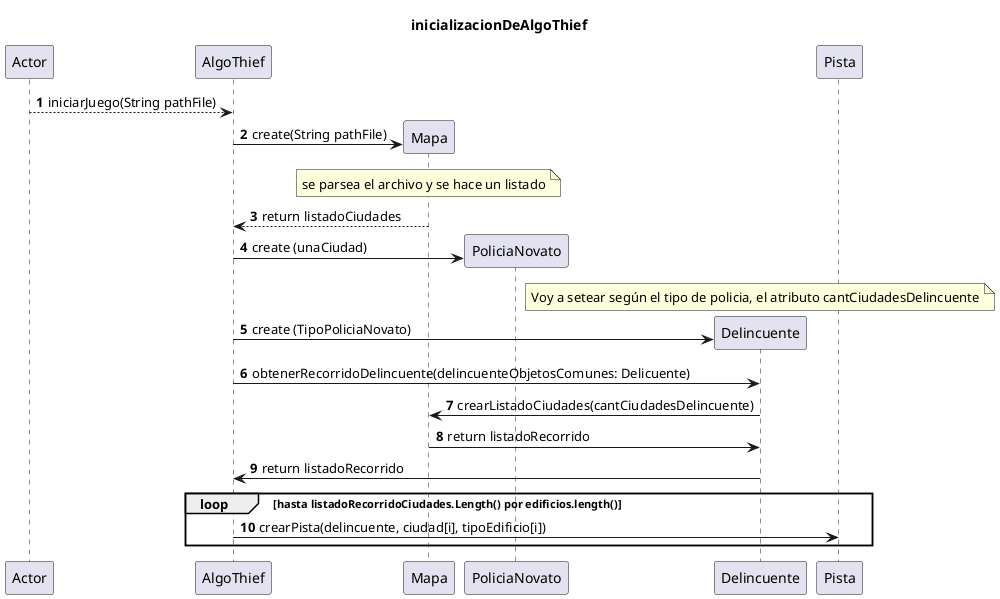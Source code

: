 @startuml
'https://plantuml.com/sequence-diagram
title: inicializacionDeAlgoThief
autonumber

Actor --> AlgoThief: iniciarJuego(String pathFile)

create Mapa
AlgoThief -> Mapa : create(String pathFile)
note over Mapa: se parsea el archivo y se hace un listado
Mapa --> AlgoThief : return listadoCiudades


 /'loop hasta listadoRecorrido.Length()
            Mapa -> Mapa:
  end'/
/'create Ciudad
Mapa -> Ciudad : create'/


/'AlgoThief --> Mapa: getCiudadAleatoria()
Mapa --> AlgoThief : unaCiudad'/

/'AlgoThief --> AcademiaPolicia : crearPolicia(1)'/
/'AcademiaPolicia --> AlgoThief : unPoliciaNovato'/

create PoliciaNovato
AlgoThief -> PoliciaNovato : create (unaCiudad)

note over Delincuente: Voy a setear según el tipo de policia, el atributo cantCiudadesDelincuente

create Delincuente
AlgoThief -> Delincuente: create (TipoPoliciaNovato)

AlgoThief -> Delincuente: obtenerRecorridoDelincuente(delincuenteObjetosComunes: Delicuente)

Delincuente -> Mapa: crearListadoCiudades(cantCiudadesDelincuente)
Mapa -> Delincuente: return listadoRecorrido
Delincuente -> AlgoThief: return listadoRecorrido

  loop hasta listadoRecorridoCiudades.Length() por edificios.length()
            AlgoThief -> Pista: crearPista(delincuente, ciudad[i], tipoEdificio[i])

  end

/'note left cantidadDeCiudades: Dar dimension del array de ciudades donde estuvo delincuente
AlgoThief -> Delincuente: cantidadDeCiudades'/



/'create ObjetoRobado
Delincuente -> ObjetoRobado: create (ObjetoComun)'/

/'Delincuente -> ObjetoRobado: getValor()
note over ObjetoRobado: Esto viola encapsulamiento
ObjetoRobado --> Delincuente: 4'/

@enduml
